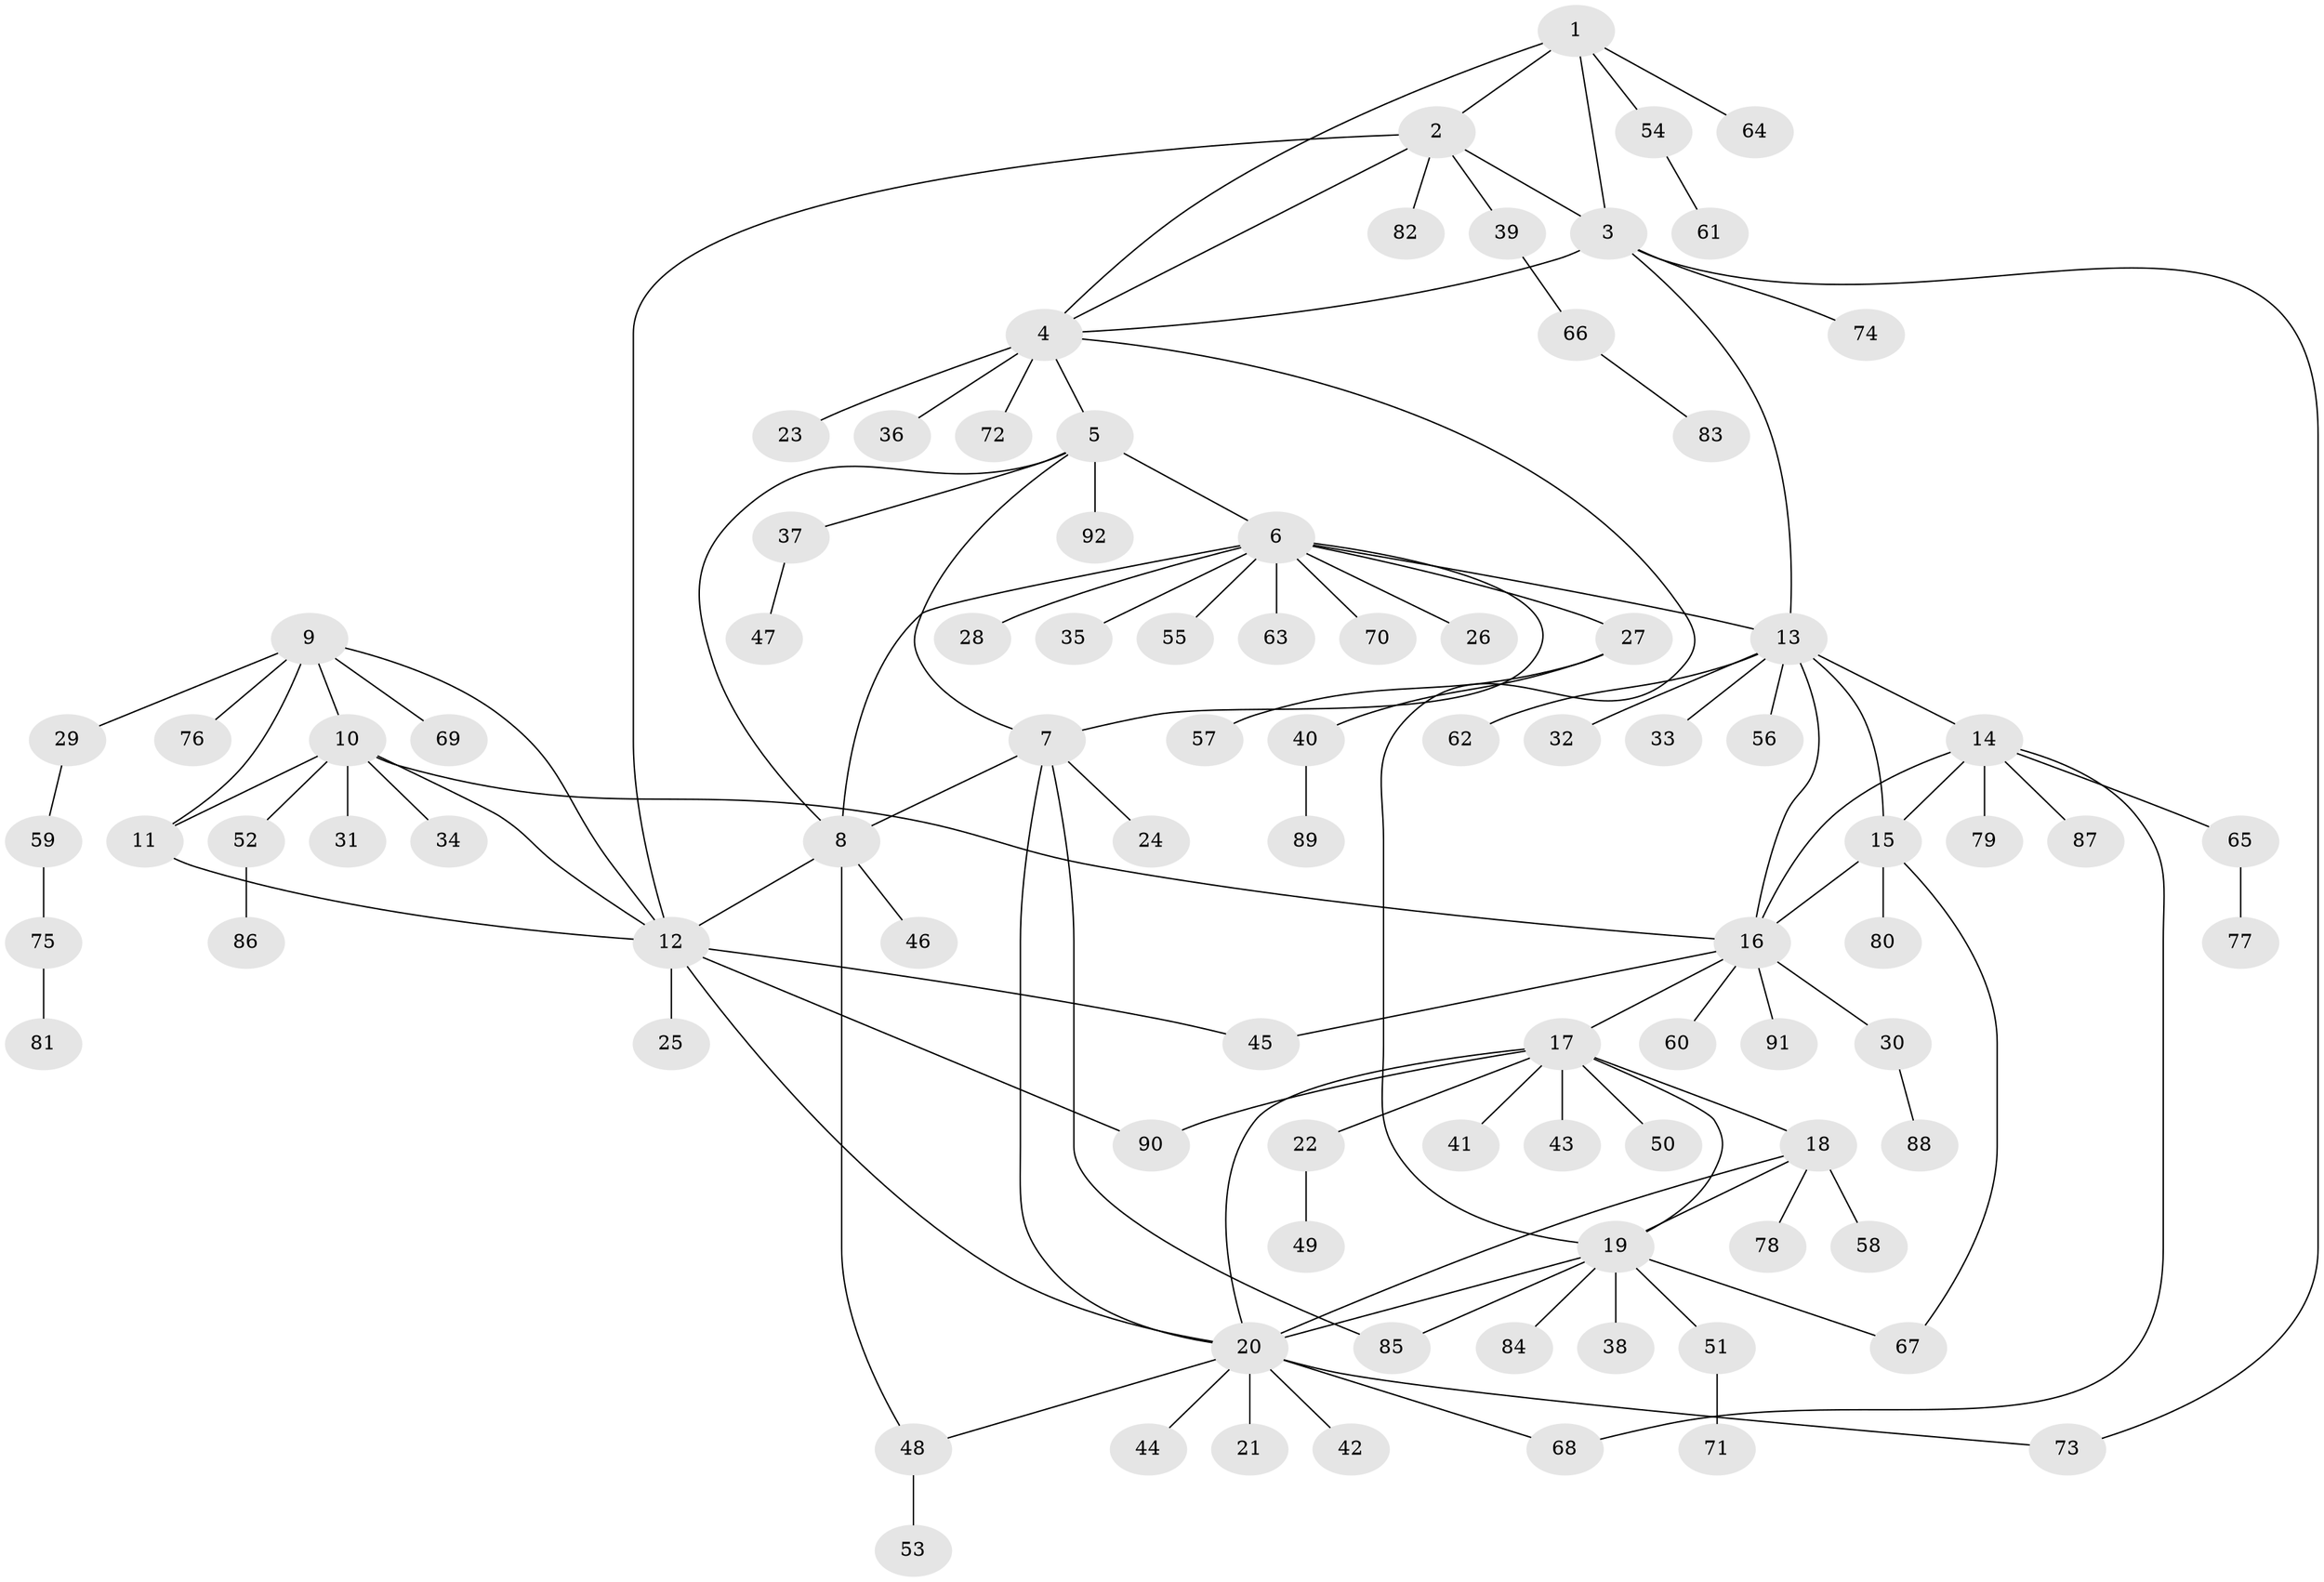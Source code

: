 // coarse degree distribution, {6: 0.03636363636363636, 4: 0.01818181818181818, 7: 0.05454545454545454, 16: 0.01818181818181818, 1: 0.8, 2: 0.05454545454545454, 17: 0.01818181818181818}
// Generated by graph-tools (version 1.1) at 2025/59/03/04/25 21:59:16]
// undirected, 92 vertices, 119 edges
graph export_dot {
graph [start="1"]
  node [color=gray90,style=filled];
  1;
  2;
  3;
  4;
  5;
  6;
  7;
  8;
  9;
  10;
  11;
  12;
  13;
  14;
  15;
  16;
  17;
  18;
  19;
  20;
  21;
  22;
  23;
  24;
  25;
  26;
  27;
  28;
  29;
  30;
  31;
  32;
  33;
  34;
  35;
  36;
  37;
  38;
  39;
  40;
  41;
  42;
  43;
  44;
  45;
  46;
  47;
  48;
  49;
  50;
  51;
  52;
  53;
  54;
  55;
  56;
  57;
  58;
  59;
  60;
  61;
  62;
  63;
  64;
  65;
  66;
  67;
  68;
  69;
  70;
  71;
  72;
  73;
  74;
  75;
  76;
  77;
  78;
  79;
  80;
  81;
  82;
  83;
  84;
  85;
  86;
  87;
  88;
  89;
  90;
  91;
  92;
  1 -- 2;
  1 -- 3;
  1 -- 4;
  1 -- 54;
  1 -- 64;
  2 -- 3;
  2 -- 4;
  2 -- 12;
  2 -- 39;
  2 -- 82;
  3 -- 4;
  3 -- 13;
  3 -- 73;
  3 -- 74;
  4 -- 5;
  4 -- 19;
  4 -- 23;
  4 -- 36;
  4 -- 72;
  5 -- 6;
  5 -- 7;
  5 -- 8;
  5 -- 37;
  5 -- 92;
  6 -- 7;
  6 -- 8;
  6 -- 13;
  6 -- 26;
  6 -- 27;
  6 -- 28;
  6 -- 35;
  6 -- 55;
  6 -- 63;
  6 -- 70;
  7 -- 8;
  7 -- 20;
  7 -- 24;
  7 -- 85;
  8 -- 12;
  8 -- 46;
  8 -- 48;
  9 -- 10;
  9 -- 11;
  9 -- 12;
  9 -- 29;
  9 -- 69;
  9 -- 76;
  10 -- 11;
  10 -- 12;
  10 -- 16;
  10 -- 31;
  10 -- 34;
  10 -- 52;
  11 -- 12;
  12 -- 20;
  12 -- 25;
  12 -- 45;
  12 -- 90;
  13 -- 14;
  13 -- 15;
  13 -- 16;
  13 -- 32;
  13 -- 33;
  13 -- 56;
  13 -- 62;
  14 -- 15;
  14 -- 16;
  14 -- 65;
  14 -- 68;
  14 -- 79;
  14 -- 87;
  15 -- 16;
  15 -- 67;
  15 -- 80;
  16 -- 17;
  16 -- 30;
  16 -- 45;
  16 -- 60;
  16 -- 91;
  17 -- 18;
  17 -- 19;
  17 -- 20;
  17 -- 22;
  17 -- 41;
  17 -- 43;
  17 -- 50;
  17 -- 90;
  18 -- 19;
  18 -- 20;
  18 -- 58;
  18 -- 78;
  19 -- 20;
  19 -- 38;
  19 -- 51;
  19 -- 67;
  19 -- 84;
  19 -- 85;
  20 -- 21;
  20 -- 42;
  20 -- 44;
  20 -- 48;
  20 -- 68;
  20 -- 73;
  22 -- 49;
  27 -- 40;
  27 -- 57;
  29 -- 59;
  30 -- 88;
  37 -- 47;
  39 -- 66;
  40 -- 89;
  48 -- 53;
  51 -- 71;
  52 -- 86;
  54 -- 61;
  59 -- 75;
  65 -- 77;
  66 -- 83;
  75 -- 81;
}
